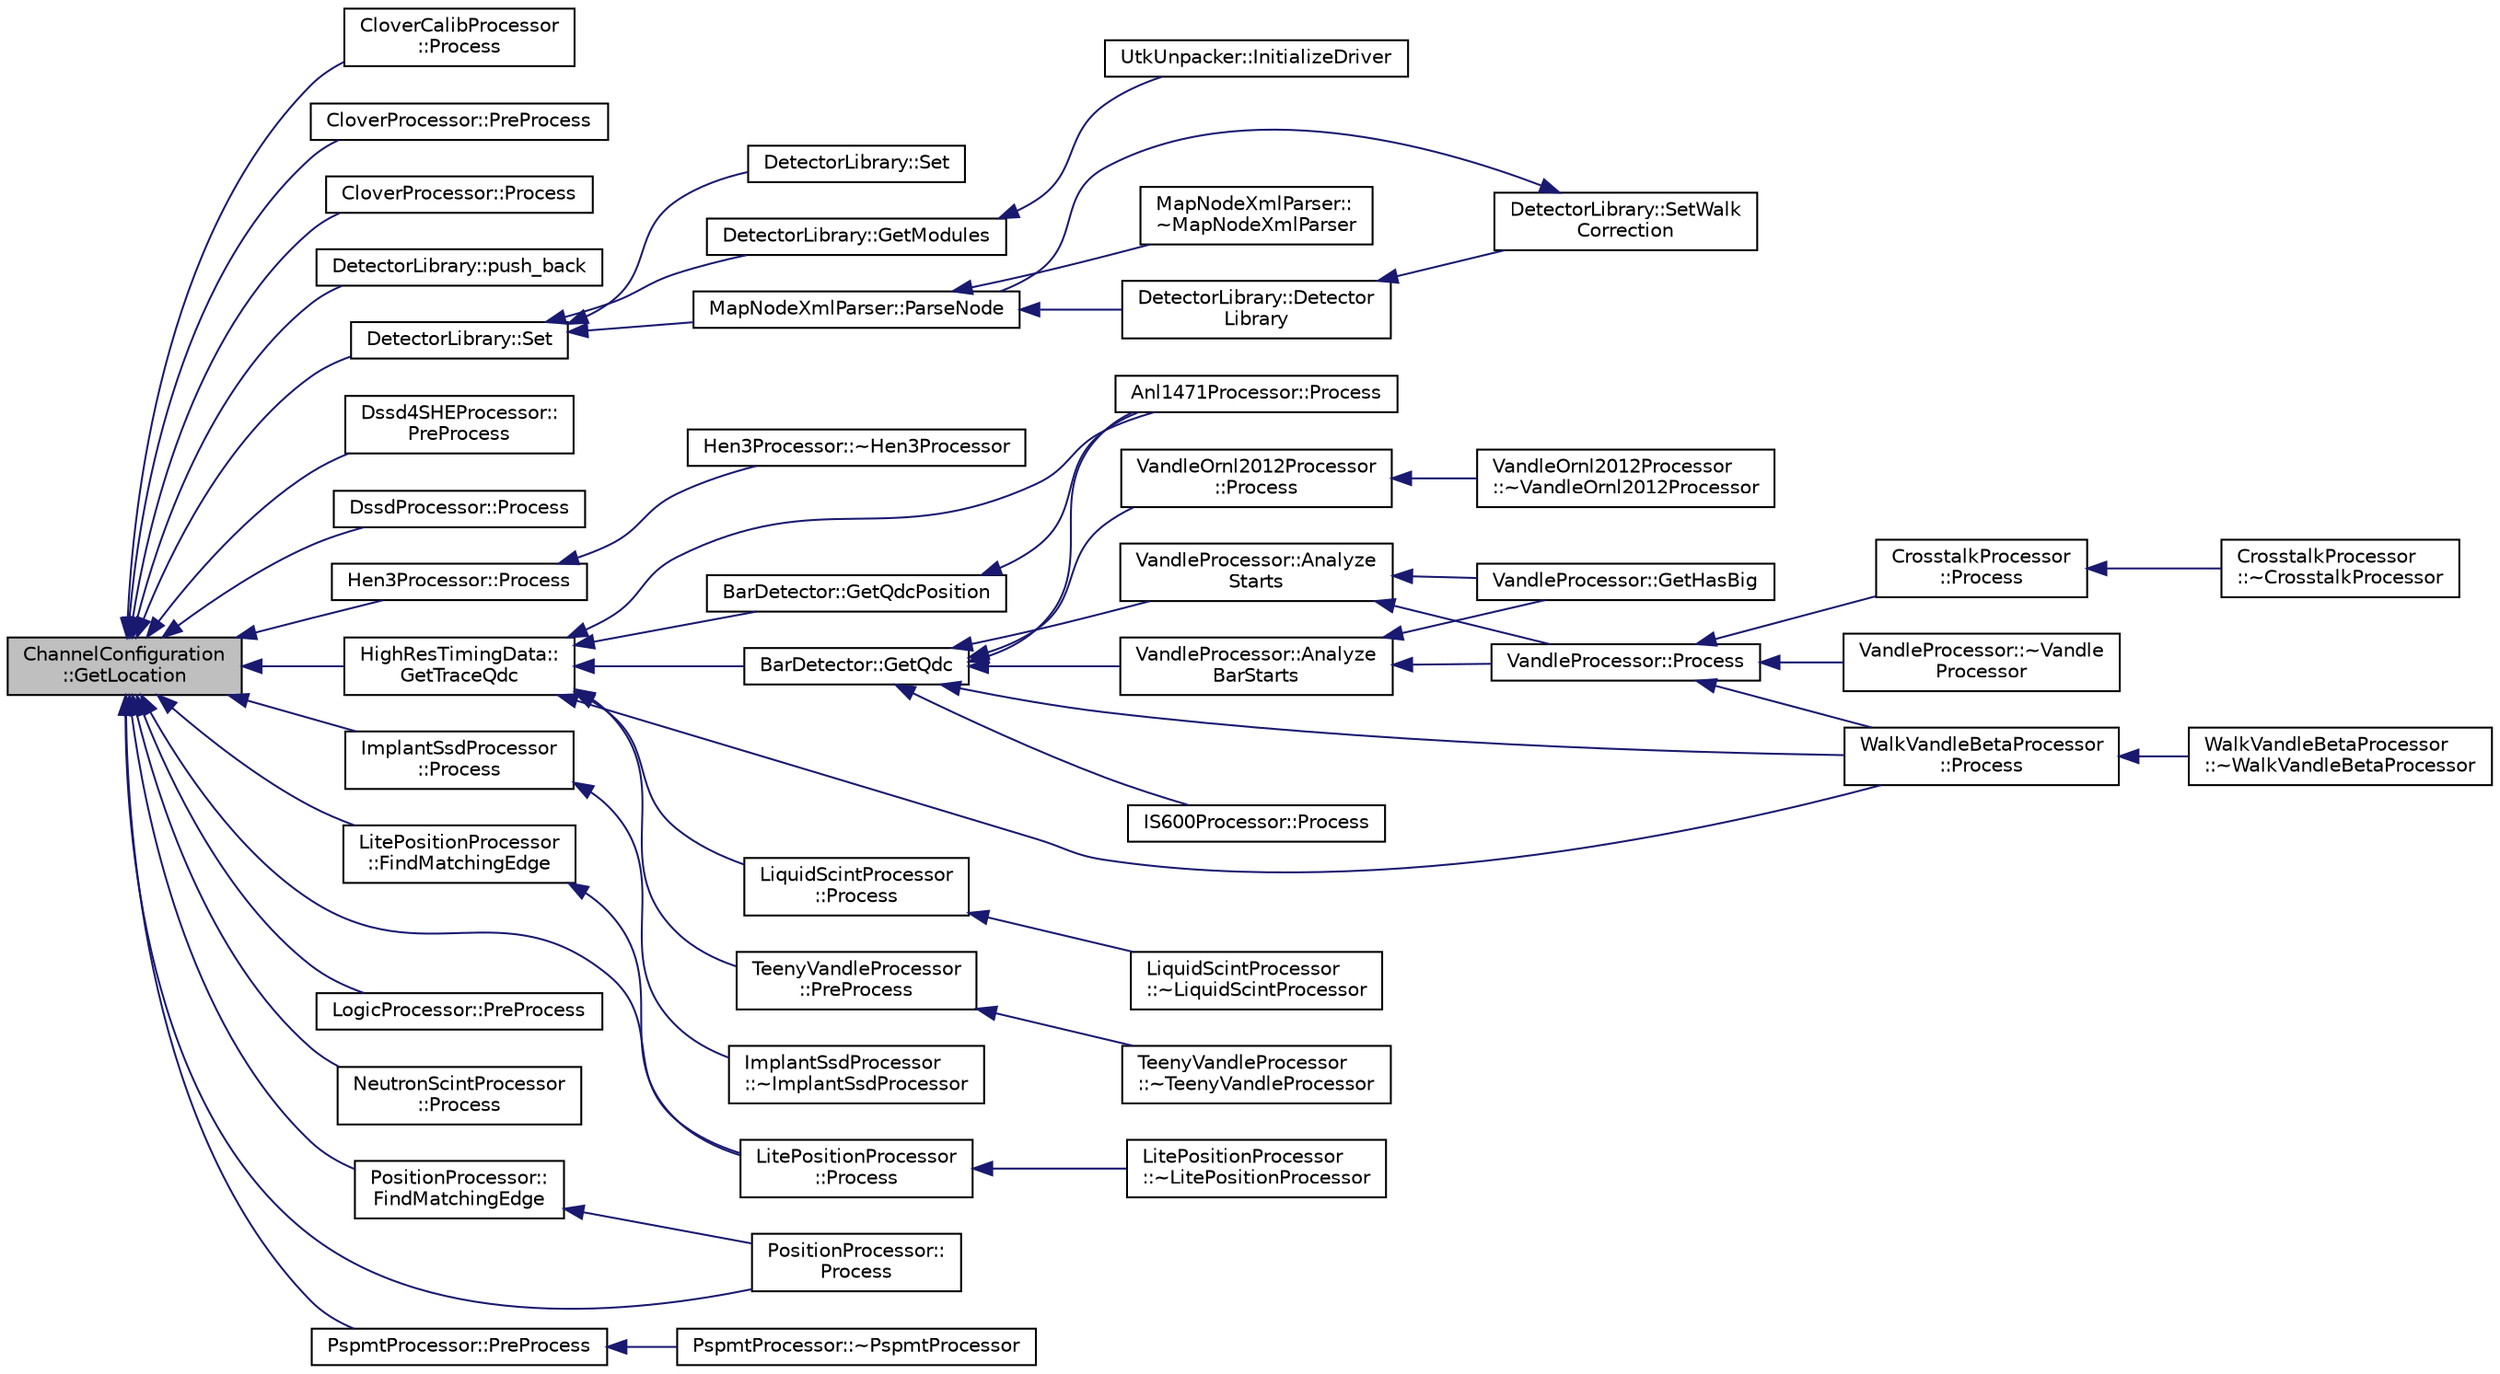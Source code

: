 digraph "ChannelConfiguration::GetLocation"
{
  edge [fontname="Helvetica",fontsize="10",labelfontname="Helvetica",labelfontsize="10"];
  node [fontname="Helvetica",fontsize="10",shape=record];
  rankdir="LR";
  Node1 [label="ChannelConfiguration\l::GetLocation",height=0.2,width=0.4,color="black", fillcolor="grey75", style="filled", fontcolor="black"];
  Node1 -> Node2 [dir="back",color="midnightblue",fontsize="10",style="solid",fontname="Helvetica"];
  Node2 [label="CloverCalibProcessor\l::Process",height=0.2,width=0.4,color="black", fillcolor="white", style="filled",URL="$db/d4e/class_clover_calib_processor.html#a3a226660db21991ef09515012cab6eda"];
  Node1 -> Node3 [dir="back",color="midnightblue",fontsize="10",style="solid",fontname="Helvetica"];
  Node3 [label="CloverProcessor::PreProcess",height=0.2,width=0.4,color="black", fillcolor="white", style="filled",URL="$d5/d01/class_clover_processor.html#af09c75d9da0b1620a24f83e7df0154bc"];
  Node1 -> Node4 [dir="back",color="midnightblue",fontsize="10",style="solid",fontname="Helvetica"];
  Node4 [label="CloverProcessor::Process",height=0.2,width=0.4,color="black", fillcolor="white", style="filled",URL="$d5/d01/class_clover_processor.html#a50eae562dbdc21e5dac462d0a6474326"];
  Node1 -> Node5 [dir="back",color="midnightblue",fontsize="10",style="solid",fontname="Helvetica"];
  Node5 [label="DetectorLibrary::push_back",height=0.2,width=0.4,color="black", fillcolor="white", style="filled",URL="$dc/dbe/class_detector_library.html#a9568c307053a8c7c23d81af11af8bd37"];
  Node1 -> Node6 [dir="back",color="midnightblue",fontsize="10",style="solid",fontname="Helvetica"];
  Node6 [label="DetectorLibrary::Set",height=0.2,width=0.4,color="black", fillcolor="white", style="filled",URL="$dc/dbe/class_detector_library.html#a9b4ea4ad0464f8039dafedbb6a3a7939"];
  Node6 -> Node7 [dir="back",color="midnightblue",fontsize="10",style="solid",fontname="Helvetica"];
  Node7 [label="DetectorLibrary::Set",height=0.2,width=0.4,color="black", fillcolor="white", style="filled",URL="$dc/dbe/class_detector_library.html#ad2c451c7d2dd7b812d8c043c68d19f07"];
  Node6 -> Node8 [dir="back",color="midnightblue",fontsize="10",style="solid",fontname="Helvetica"];
  Node8 [label="DetectorLibrary::GetModules",height=0.2,width=0.4,color="black", fillcolor="white", style="filled",URL="$dc/dbe/class_detector_library.html#ac2a9b10e5c57416ef21f790417c15557"];
  Node8 -> Node9 [dir="back",color="midnightblue",fontsize="10",style="solid",fontname="Helvetica"];
  Node9 [label="UtkUnpacker::InitializeDriver",height=0.2,width=0.4,color="black", fillcolor="white", style="filled",URL="$d4/d48/class_utk_unpacker.html#a89e579a959aaf036eb92ea6b96df8250",tooltip="Initializes the DetectorLibrary and DetectorDriver. "];
  Node6 -> Node10 [dir="back",color="midnightblue",fontsize="10",style="solid",fontname="Helvetica"];
  Node10 [label="MapNodeXmlParser::ParseNode",height=0.2,width=0.4,color="black", fillcolor="white", style="filled",URL="$d1/d1c/class_map_node_xml_parser.html#ab0bb09c0943299b2a793d091efcae1bd"];
  Node10 -> Node11 [dir="back",color="midnightblue",fontsize="10",style="solid",fontname="Helvetica"];
  Node11 [label="DetectorLibrary::Detector\lLibrary",height=0.2,width=0.4,color="black", fillcolor="white", style="filled",URL="$dc/dbe/class_detector_library.html#a139f2413cf7d9890e32d87a0968b0fa2",tooltip="Default Constructor. "];
  Node11 -> Node12 [dir="back",color="midnightblue",fontsize="10",style="solid",fontname="Helvetica"];
  Node12 [label="DetectorLibrary::SetWalk\lCorrection",height=0.2,width=0.4,color="black", fillcolor="white", style="filled",URL="$dc/dbe/class_detector_library.html#a270b2785fce0d3f1b2806c1b6019b7e4"];
  Node12 -> Node10 [dir="back",color="midnightblue",fontsize="10",style="solid",fontname="Helvetica"];
  Node10 -> Node13 [dir="back",color="midnightblue",fontsize="10",style="solid",fontname="Helvetica"];
  Node13 [label="MapNodeXmlParser::\l~MapNodeXmlParser",height=0.2,width=0.4,color="black", fillcolor="white", style="filled",URL="$d1/d1c/class_map_node_xml_parser.html#a45bc6854cdd35a8f9ad82f2c8d2c2b8b",tooltip="Default Destructor. "];
  Node1 -> Node14 [dir="back",color="midnightblue",fontsize="10",style="solid",fontname="Helvetica"];
  Node14 [label="Dssd4SHEProcessor::\lPreProcess",height=0.2,width=0.4,color="black", fillcolor="white", style="filled",URL="$db/da8/class_dssd4_s_h_e_processor.html#a069993b16eb9c18b547a279e9f5d1b28"];
  Node1 -> Node15 [dir="back",color="midnightblue",fontsize="10",style="solid",fontname="Helvetica"];
  Node15 [label="DssdProcessor::Process",height=0.2,width=0.4,color="black", fillcolor="white", style="filled",URL="$d4/d67/class_dssd_processor.html#a0e32fc233a84ef03dc994b83899e1388"];
  Node1 -> Node16 [dir="back",color="midnightblue",fontsize="10",style="solid",fontname="Helvetica"];
  Node16 [label="Hen3Processor::Process",height=0.2,width=0.4,color="black", fillcolor="white", style="filled",URL="$d6/d4e/class_hen3_processor.html#a12510344f12aa28fb4de00c28569995f"];
  Node16 -> Node17 [dir="back",color="midnightblue",fontsize="10",style="solid",fontname="Helvetica"];
  Node17 [label="Hen3Processor::~Hen3Processor",height=0.2,width=0.4,color="black", fillcolor="white", style="filled",URL="$d6/d4e/class_hen3_processor.html#a8ed35806e6801f6c8f1eb402525e2834"];
  Node1 -> Node18 [dir="back",color="midnightblue",fontsize="10",style="solid",fontname="Helvetica"];
  Node18 [label="HighResTimingData::\lGetTraceQdc",height=0.2,width=0.4,color="black", fillcolor="white", style="filled",URL="$d7/d61/class_high_res_timing_data.html#ae030857390e4ad2262e30f896c9f03b3"];
  Node18 -> Node19 [dir="back",color="midnightblue",fontsize="10",style="solid",fontname="Helvetica"];
  Node19 [label="Anl1471Processor::Process",height=0.2,width=0.4,color="black", fillcolor="white", style="filled",URL="$d2/daa/class_anl1471_processor.html#ae0e82aa964d24549afd9d17f1a136fc2"];
  Node18 -> Node20 [dir="back",color="midnightblue",fontsize="10",style="solid",fontname="Helvetica"];
  Node20 [label="BarDetector::GetQdc",height=0.2,width=0.4,color="black", fillcolor="white", style="filled",URL="$d6/d15/class_bar_detector.html#a425dd8e2c5639358fa9728dfcc90b35e"];
  Node20 -> Node19 [dir="back",color="midnightblue",fontsize="10",style="solid",fontname="Helvetica"];
  Node20 -> Node21 [dir="back",color="midnightblue",fontsize="10",style="solid",fontname="Helvetica"];
  Node21 [label="IS600Processor::Process",height=0.2,width=0.4,color="black", fillcolor="white", style="filled",URL="$de/d81/class_i_s600_processor.html#a92f29e9c021fffb08f02bf48d12aff42"];
  Node20 -> Node22 [dir="back",color="midnightblue",fontsize="10",style="solid",fontname="Helvetica"];
  Node22 [label="VandleOrnl2012Processor\l::Process",height=0.2,width=0.4,color="black", fillcolor="white", style="filled",URL="$d1/dd7/class_vandle_ornl2012_processor.html#a05b7477fad0d6614e01ca86cb9cff0bf"];
  Node22 -> Node23 [dir="back",color="midnightblue",fontsize="10",style="solid",fontname="Helvetica"];
  Node23 [label="VandleOrnl2012Processor\l::~VandleOrnl2012Processor",height=0.2,width=0.4,color="black", fillcolor="white", style="filled",URL="$d1/dd7/class_vandle_ornl2012_processor.html#a394c47ec126f1be6ca5ef7dc5ce305d1"];
  Node20 -> Node24 [dir="back",color="midnightblue",fontsize="10",style="solid",fontname="Helvetica"];
  Node24 [label="VandleProcessor::Analyze\lBarStarts",height=0.2,width=0.4,color="black", fillcolor="white", style="filled",URL="$db/d21/class_vandle_processor.html#a0110c42a30912f6c299770a8d7bb2283",tooltip="Analyze the data for scenarios with Bar Starts; e.g. Double Beta detectors. "];
  Node24 -> Node25 [dir="back",color="midnightblue",fontsize="10",style="solid",fontname="Helvetica"];
  Node25 [label="VandleProcessor::Process",height=0.2,width=0.4,color="black", fillcolor="white", style="filled",URL="$db/d21/class_vandle_processor.html#ac50169b4e140313d1a5a2ce6032dc6af"];
  Node25 -> Node26 [dir="back",color="midnightblue",fontsize="10",style="solid",fontname="Helvetica"];
  Node26 [label="CrosstalkProcessor\l::Process",height=0.2,width=0.4,color="black", fillcolor="white", style="filled",URL="$de/d3c/class_crosstalk_processor.html#a641e3912de9f8d9f2a9bf4e902429723"];
  Node26 -> Node27 [dir="back",color="midnightblue",fontsize="10",style="solid",fontname="Helvetica"];
  Node27 [label="CrosstalkProcessor\l::~CrosstalkProcessor",height=0.2,width=0.4,color="black", fillcolor="white", style="filled",URL="$de/d3c/class_crosstalk_processor.html#a974ad94596916e6d24e863dcbec1058c"];
  Node25 -> Node28 [dir="back",color="midnightblue",fontsize="10",style="solid",fontname="Helvetica"];
  Node28 [label="VandleProcessor::~Vandle\lProcessor",height=0.2,width=0.4,color="black", fillcolor="white", style="filled",URL="$db/d21/class_vandle_processor.html#adeb801d12cbeb4a4426b7d2f5ee522cd",tooltip="Default Destructor */. "];
  Node25 -> Node29 [dir="back",color="midnightblue",fontsize="10",style="solid",fontname="Helvetica"];
  Node29 [label="WalkVandleBetaProcessor\l::Process",height=0.2,width=0.4,color="black", fillcolor="white", style="filled",URL="$d0/d80/class_walk_vandle_beta_processor.html#a191e1076d68a81dde827459dd3374124"];
  Node29 -> Node30 [dir="back",color="midnightblue",fontsize="10",style="solid",fontname="Helvetica"];
  Node30 [label="WalkVandleBetaProcessor\l::~WalkVandleBetaProcessor",height=0.2,width=0.4,color="black", fillcolor="white", style="filled",URL="$d0/d80/class_walk_vandle_beta_processor.html#a4b72d8b893fa03ac656780d152640428"];
  Node24 -> Node31 [dir="back",color="midnightblue",fontsize="10",style="solid",fontname="Helvetica"];
  Node31 [label="VandleProcessor::GetHasBig",height=0.2,width=0.4,color="black", fillcolor="white", style="filled",URL="$db/d21/class_vandle_processor.html#a186633b14ff6be88a7ef5c0e1a646ae2"];
  Node20 -> Node32 [dir="back",color="midnightblue",fontsize="10",style="solid",fontname="Helvetica"];
  Node32 [label="VandleProcessor::Analyze\lStarts",height=0.2,width=0.4,color="black", fillcolor="white", style="filled",URL="$db/d21/class_vandle_processor.html#abf7e3570d321d098ef154bbe937821dc",tooltip="Analyze the data for scenarios with Single sided Starts; e.g. LeRIBSS beta scintillators. "];
  Node32 -> Node25 [dir="back",color="midnightblue",fontsize="10",style="solid",fontname="Helvetica"];
  Node32 -> Node31 [dir="back",color="midnightblue",fontsize="10",style="solid",fontname="Helvetica"];
  Node20 -> Node29 [dir="back",color="midnightblue",fontsize="10",style="solid",fontname="Helvetica"];
  Node18 -> Node33 [dir="back",color="midnightblue",fontsize="10",style="solid",fontname="Helvetica"];
  Node33 [label="BarDetector::GetQdcPosition",height=0.2,width=0.4,color="black", fillcolor="white", style="filled",URL="$d6/d15/class_bar_detector.html#afbfc72aea4d7b48838f3f8fff5a619e2"];
  Node33 -> Node19 [dir="back",color="midnightblue",fontsize="10",style="solid",fontname="Helvetica"];
  Node18 -> Node34 [dir="back",color="midnightblue",fontsize="10",style="solid",fontname="Helvetica"];
  Node34 [label="LiquidScintProcessor\l::Process",height=0.2,width=0.4,color="black", fillcolor="white", style="filled",URL="$d7/d6b/class_liquid_scint_processor.html#a6e1f7662a1362e5c14275c9a13388231"];
  Node34 -> Node35 [dir="back",color="midnightblue",fontsize="10",style="solid",fontname="Helvetica"];
  Node35 [label="LiquidScintProcessor\l::~LiquidScintProcessor",height=0.2,width=0.4,color="black", fillcolor="white", style="filled",URL="$d7/d6b/class_liquid_scint_processor.html#a4d89e8c3779a6903973b8313b063ceb1"];
  Node18 -> Node36 [dir="back",color="midnightblue",fontsize="10",style="solid",fontname="Helvetica"];
  Node36 [label="TeenyVandleProcessor\l::PreProcess",height=0.2,width=0.4,color="black", fillcolor="white", style="filled",URL="$d3/d5e/class_teeny_vandle_processor.html#a01b193b7a00b5bbc2d0b35ccc0f34d82"];
  Node36 -> Node37 [dir="back",color="midnightblue",fontsize="10",style="solid",fontname="Helvetica"];
  Node37 [label="TeenyVandleProcessor\l::~TeenyVandleProcessor",height=0.2,width=0.4,color="black", fillcolor="white", style="filled",URL="$d3/d5e/class_teeny_vandle_processor.html#ace84b3cc48debac1892f4fa954adafbd"];
  Node18 -> Node29 [dir="back",color="midnightblue",fontsize="10",style="solid",fontname="Helvetica"];
  Node1 -> Node38 [dir="back",color="midnightblue",fontsize="10",style="solid",fontname="Helvetica"];
  Node38 [label="ImplantSsdProcessor\l::Process",height=0.2,width=0.4,color="black", fillcolor="white", style="filled",URL="$df/df5/class_implant_ssd_processor.html#a4633fc3b34a8e8915713dd8e1ba5666a"];
  Node38 -> Node39 [dir="back",color="midnightblue",fontsize="10",style="solid",fontname="Helvetica"];
  Node39 [label="ImplantSsdProcessor\l::~ImplantSsdProcessor",height=0.2,width=0.4,color="black", fillcolor="white", style="filled",URL="$df/df5/class_implant_ssd_processor.html#a057e44029967a209fc626811e2ba4412"];
  Node1 -> Node40 [dir="back",color="midnightblue",fontsize="10",style="solid",fontname="Helvetica"];
  Node40 [label="LitePositionProcessor\l::Process",height=0.2,width=0.4,color="black", fillcolor="white", style="filled",URL="$d3/dab/class_lite_position_processor.html#a41e329779cb70710078ab066afd4f953"];
  Node40 -> Node41 [dir="back",color="midnightblue",fontsize="10",style="solid",fontname="Helvetica"];
  Node41 [label="LitePositionProcessor\l::~LitePositionProcessor",height=0.2,width=0.4,color="black", fillcolor="white", style="filled",URL="$d3/dab/class_lite_position_processor.html#a602ce3c9355626b96649b08690d391ef"];
  Node1 -> Node42 [dir="back",color="midnightblue",fontsize="10",style="solid",fontname="Helvetica"];
  Node42 [label="LitePositionProcessor\l::FindMatchingEdge",height=0.2,width=0.4,color="black", fillcolor="white", style="filled",URL="$d3/dab/class_lite_position_processor.html#a52476ab85ff699211d625ac941e84c95"];
  Node42 -> Node40 [dir="back",color="midnightblue",fontsize="10",style="solid",fontname="Helvetica"];
  Node1 -> Node43 [dir="back",color="midnightblue",fontsize="10",style="solid",fontname="Helvetica"];
  Node43 [label="LogicProcessor::PreProcess",height=0.2,width=0.4,color="black", fillcolor="white", style="filled",URL="$da/d2f/class_logic_processor.html#a91ad87eb1649cebfa5a90de4943455ae"];
  Node1 -> Node44 [dir="back",color="midnightblue",fontsize="10",style="solid",fontname="Helvetica"];
  Node44 [label="NeutronScintProcessor\l::Process",height=0.2,width=0.4,color="black", fillcolor="white", style="filled",URL="$d9/dfc/class_neutron_scint_processor.html#a72ba8607b6df372e4b76d396140f765d"];
  Node1 -> Node45 [dir="back",color="midnightblue",fontsize="10",style="solid",fontname="Helvetica"];
  Node45 [label="PositionProcessor::\lProcess",height=0.2,width=0.4,color="black", fillcolor="white", style="filled",URL="$d3/df3/class_position_processor.html#a45a6ef172d9253956769b1ccd15a6e4a",tooltip="Process the QDC data involved in top/bottom side for a strip. "];
  Node1 -> Node46 [dir="back",color="midnightblue",fontsize="10",style="solid",fontname="Helvetica"];
  Node46 [label="PositionProcessor::\lFindMatchingEdge",height=0.2,width=0.4,color="black", fillcolor="white", style="filled",URL="$d3/df3/class_position_processor.html#ade34c6c5eabff0d2d231d2e4b536e85c"];
  Node46 -> Node45 [dir="back",color="midnightblue",fontsize="10",style="solid",fontname="Helvetica"];
  Node1 -> Node47 [dir="back",color="midnightblue",fontsize="10",style="solid",fontname="Helvetica"];
  Node47 [label="PspmtProcessor::PreProcess",height=0.2,width=0.4,color="black", fillcolor="white", style="filled",URL="$dd/d2c/class_pspmt_processor.html#afd615887b035057293dc86455155c3c7"];
  Node47 -> Node48 [dir="back",color="midnightblue",fontsize="10",style="solid",fontname="Helvetica"];
  Node48 [label="PspmtProcessor::~PspmtProcessor",height=0.2,width=0.4,color="black", fillcolor="white", style="filled",URL="$dd/d2c/class_pspmt_processor.html#a23ed80963dc7c683eba1b95aa12f37db"];
}
